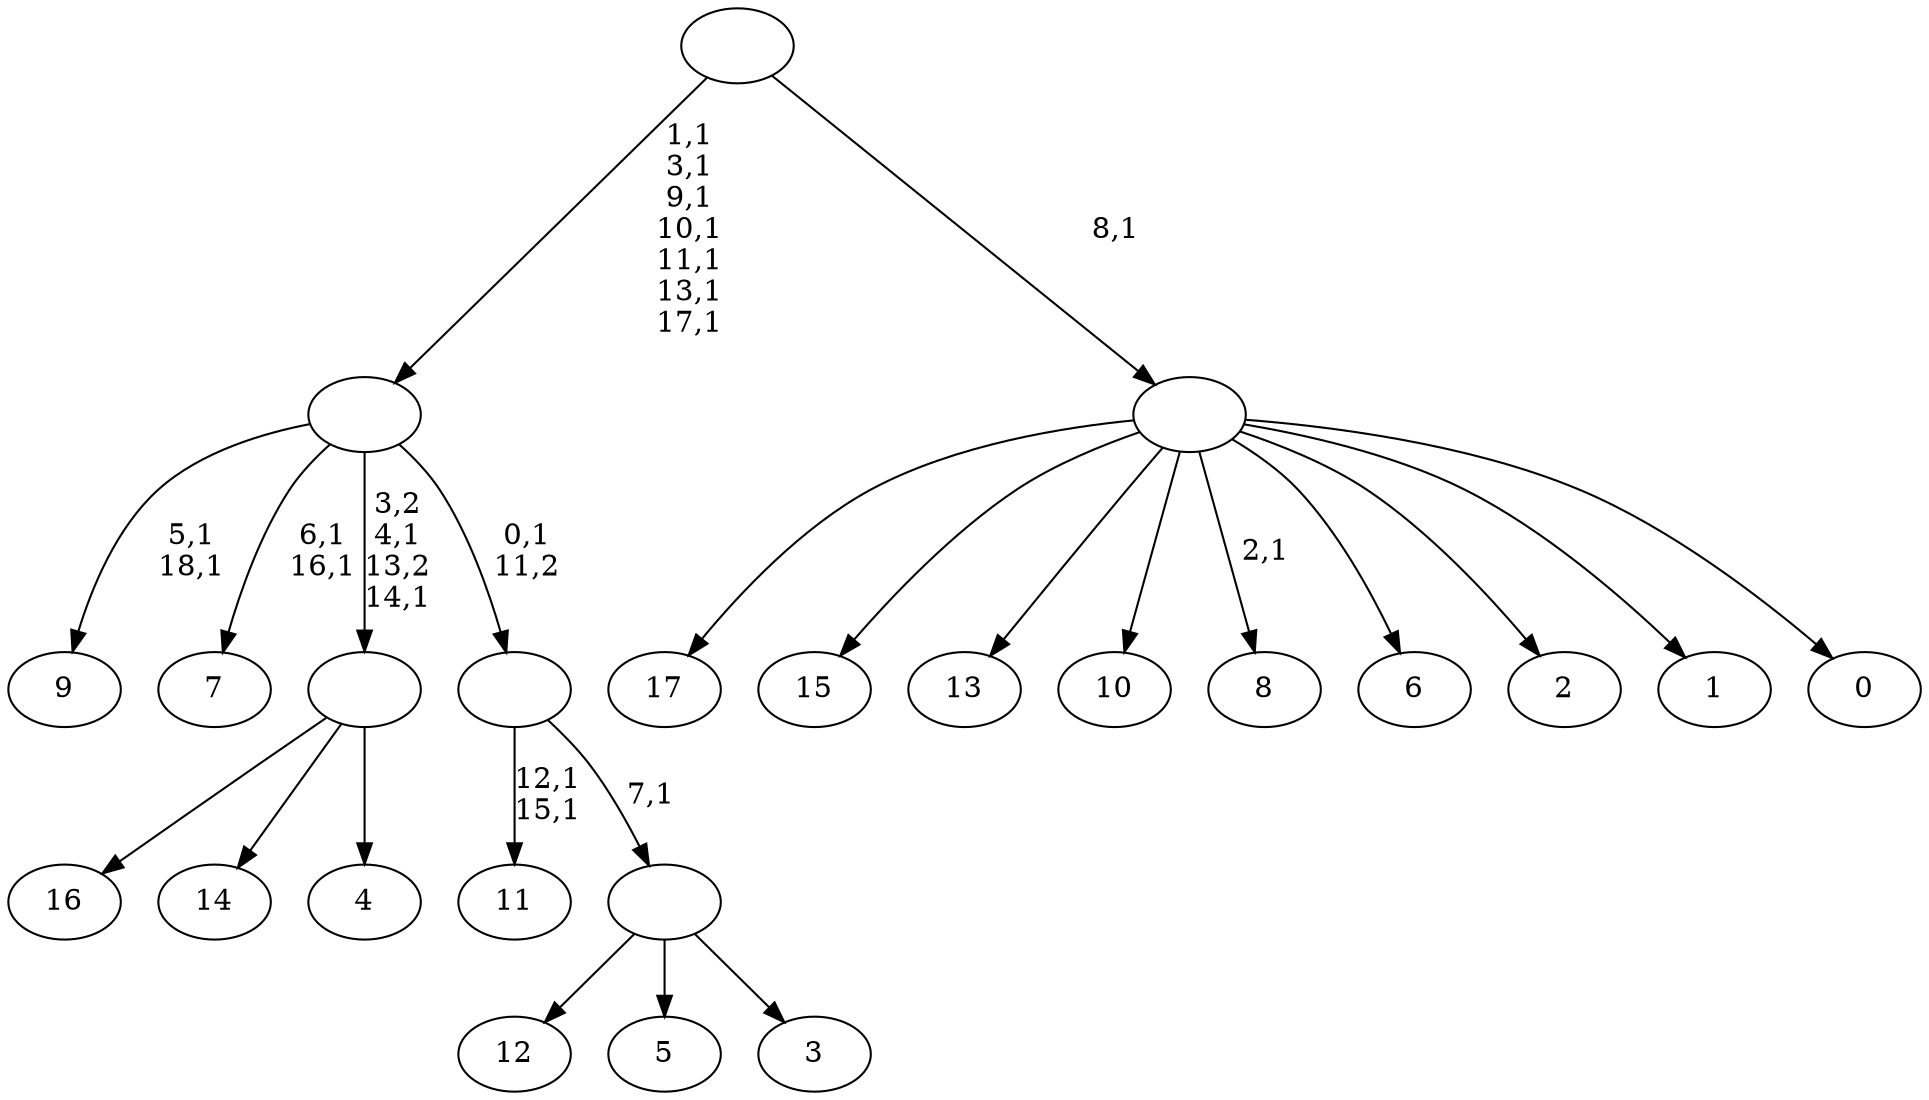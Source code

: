 digraph T {
	37 [label="17"]
	36 [label="16"]
	35 [label="15"]
	34 [label="14"]
	33 [label="13"]
	32 [label="12"]
	31 [label="11"]
	28 [label="10"]
	27 [label="9"]
	24 [label="8"]
	22 [label="7"]
	19 [label="6"]
	18 [label="5"]
	17 [label="4"]
	16 [label=""]
	14 [label="3"]
	13 [label=""]
	12 [label=""]
	11 [label=""]
	4 [label="2"]
	3 [label="1"]
	2 [label="0"]
	1 [label=""]
	0 [label=""]
	16 -> 36 [label=""]
	16 -> 34 [label=""]
	16 -> 17 [label=""]
	13 -> 32 [label=""]
	13 -> 18 [label=""]
	13 -> 14 [label=""]
	12 -> 31 [label="12,1\n15,1"]
	12 -> 13 [label="7,1"]
	11 -> 16 [label="3,2\n4,1\n13,2\n14,1"]
	11 -> 22 [label="6,1\n16,1"]
	11 -> 27 [label="5,1\n18,1"]
	11 -> 12 [label="0,1\n11,2"]
	1 -> 24 [label="2,1"]
	1 -> 37 [label=""]
	1 -> 35 [label=""]
	1 -> 33 [label=""]
	1 -> 28 [label=""]
	1 -> 19 [label=""]
	1 -> 4 [label=""]
	1 -> 3 [label=""]
	1 -> 2 [label=""]
	0 -> 11 [label="1,1\n3,1\n9,1\n10,1\n11,1\n13,1\n17,1"]
	0 -> 1 [label="8,1"]
}
